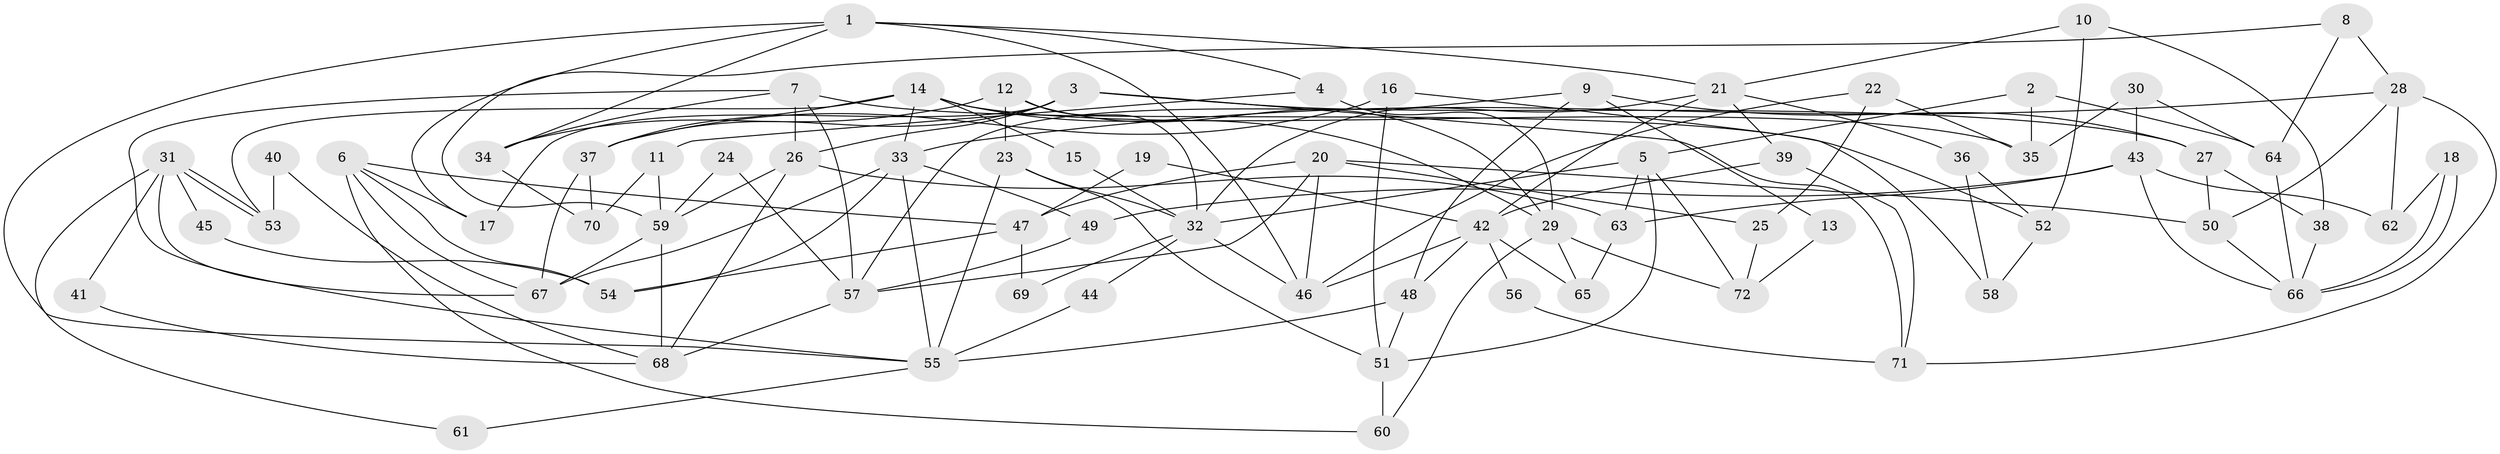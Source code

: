 // coarse degree distribution, {7: 0.13043478260869565, 5: 0.10869565217391304, 8: 0.06521739130434782, 6: 0.15217391304347827, 4: 0.17391304347826086, 3: 0.15217391304347827, 10: 0.021739130434782608, 2: 0.15217391304347827, 9: 0.043478260869565216}
// Generated by graph-tools (version 1.1) at 2025/52/02/27/25 19:52:03]
// undirected, 72 vertices, 144 edges
graph export_dot {
graph [start="1"]
  node [color=gray90,style=filled];
  1;
  2;
  3;
  4;
  5;
  6;
  7;
  8;
  9;
  10;
  11;
  12;
  13;
  14;
  15;
  16;
  17;
  18;
  19;
  20;
  21;
  22;
  23;
  24;
  25;
  26;
  27;
  28;
  29;
  30;
  31;
  32;
  33;
  34;
  35;
  36;
  37;
  38;
  39;
  40;
  41;
  42;
  43;
  44;
  45;
  46;
  47;
  48;
  49;
  50;
  51;
  52;
  53;
  54;
  55;
  56;
  57;
  58;
  59;
  60;
  61;
  62;
  63;
  64;
  65;
  66;
  67;
  68;
  69;
  70;
  71;
  72;
  1 -- 55;
  1 -- 21;
  1 -- 4;
  1 -- 17;
  1 -- 34;
  1 -- 46;
  2 -- 5;
  2 -- 64;
  2 -- 35;
  3 -- 26;
  3 -- 37;
  3 -- 17;
  3 -- 27;
  3 -- 71;
  4 -- 29;
  4 -- 11;
  5 -- 32;
  5 -- 63;
  5 -- 51;
  5 -- 72;
  6 -- 54;
  6 -- 17;
  6 -- 47;
  6 -- 60;
  6 -- 67;
  7 -- 34;
  7 -- 26;
  7 -- 52;
  7 -- 55;
  7 -- 57;
  8 -- 28;
  8 -- 59;
  8 -- 64;
  9 -- 27;
  9 -- 48;
  9 -- 13;
  9 -- 57;
  10 -- 21;
  10 -- 52;
  10 -- 38;
  11 -- 70;
  11 -- 59;
  12 -- 29;
  12 -- 32;
  12 -- 23;
  12 -- 34;
  13 -- 72;
  14 -- 35;
  14 -- 33;
  14 -- 15;
  14 -- 29;
  14 -- 37;
  14 -- 53;
  15 -- 32;
  16 -- 37;
  16 -- 51;
  16 -- 58;
  18 -- 66;
  18 -- 66;
  18 -- 62;
  19 -- 47;
  19 -- 42;
  20 -- 46;
  20 -- 57;
  20 -- 25;
  20 -- 47;
  20 -- 50;
  21 -- 32;
  21 -- 39;
  21 -- 36;
  21 -- 42;
  22 -- 46;
  22 -- 25;
  22 -- 35;
  23 -- 55;
  23 -- 32;
  23 -- 51;
  24 -- 57;
  24 -- 59;
  25 -- 72;
  26 -- 63;
  26 -- 59;
  26 -- 68;
  27 -- 38;
  27 -- 50;
  28 -- 33;
  28 -- 50;
  28 -- 62;
  28 -- 71;
  29 -- 60;
  29 -- 65;
  29 -- 72;
  30 -- 35;
  30 -- 64;
  30 -- 43;
  31 -- 67;
  31 -- 53;
  31 -- 53;
  31 -- 41;
  31 -- 45;
  31 -- 61;
  32 -- 46;
  32 -- 44;
  32 -- 69;
  33 -- 67;
  33 -- 49;
  33 -- 54;
  33 -- 55;
  34 -- 70;
  36 -- 52;
  36 -- 58;
  37 -- 67;
  37 -- 70;
  38 -- 66;
  39 -- 42;
  39 -- 71;
  40 -- 68;
  40 -- 53;
  41 -- 68;
  42 -- 48;
  42 -- 46;
  42 -- 56;
  42 -- 65;
  43 -- 66;
  43 -- 49;
  43 -- 62;
  43 -- 63;
  44 -- 55;
  45 -- 54;
  47 -- 54;
  47 -- 69;
  48 -- 51;
  48 -- 55;
  49 -- 57;
  50 -- 66;
  51 -- 60;
  52 -- 58;
  55 -- 61;
  56 -- 71;
  57 -- 68;
  59 -- 68;
  59 -- 67;
  63 -- 65;
  64 -- 66;
}
